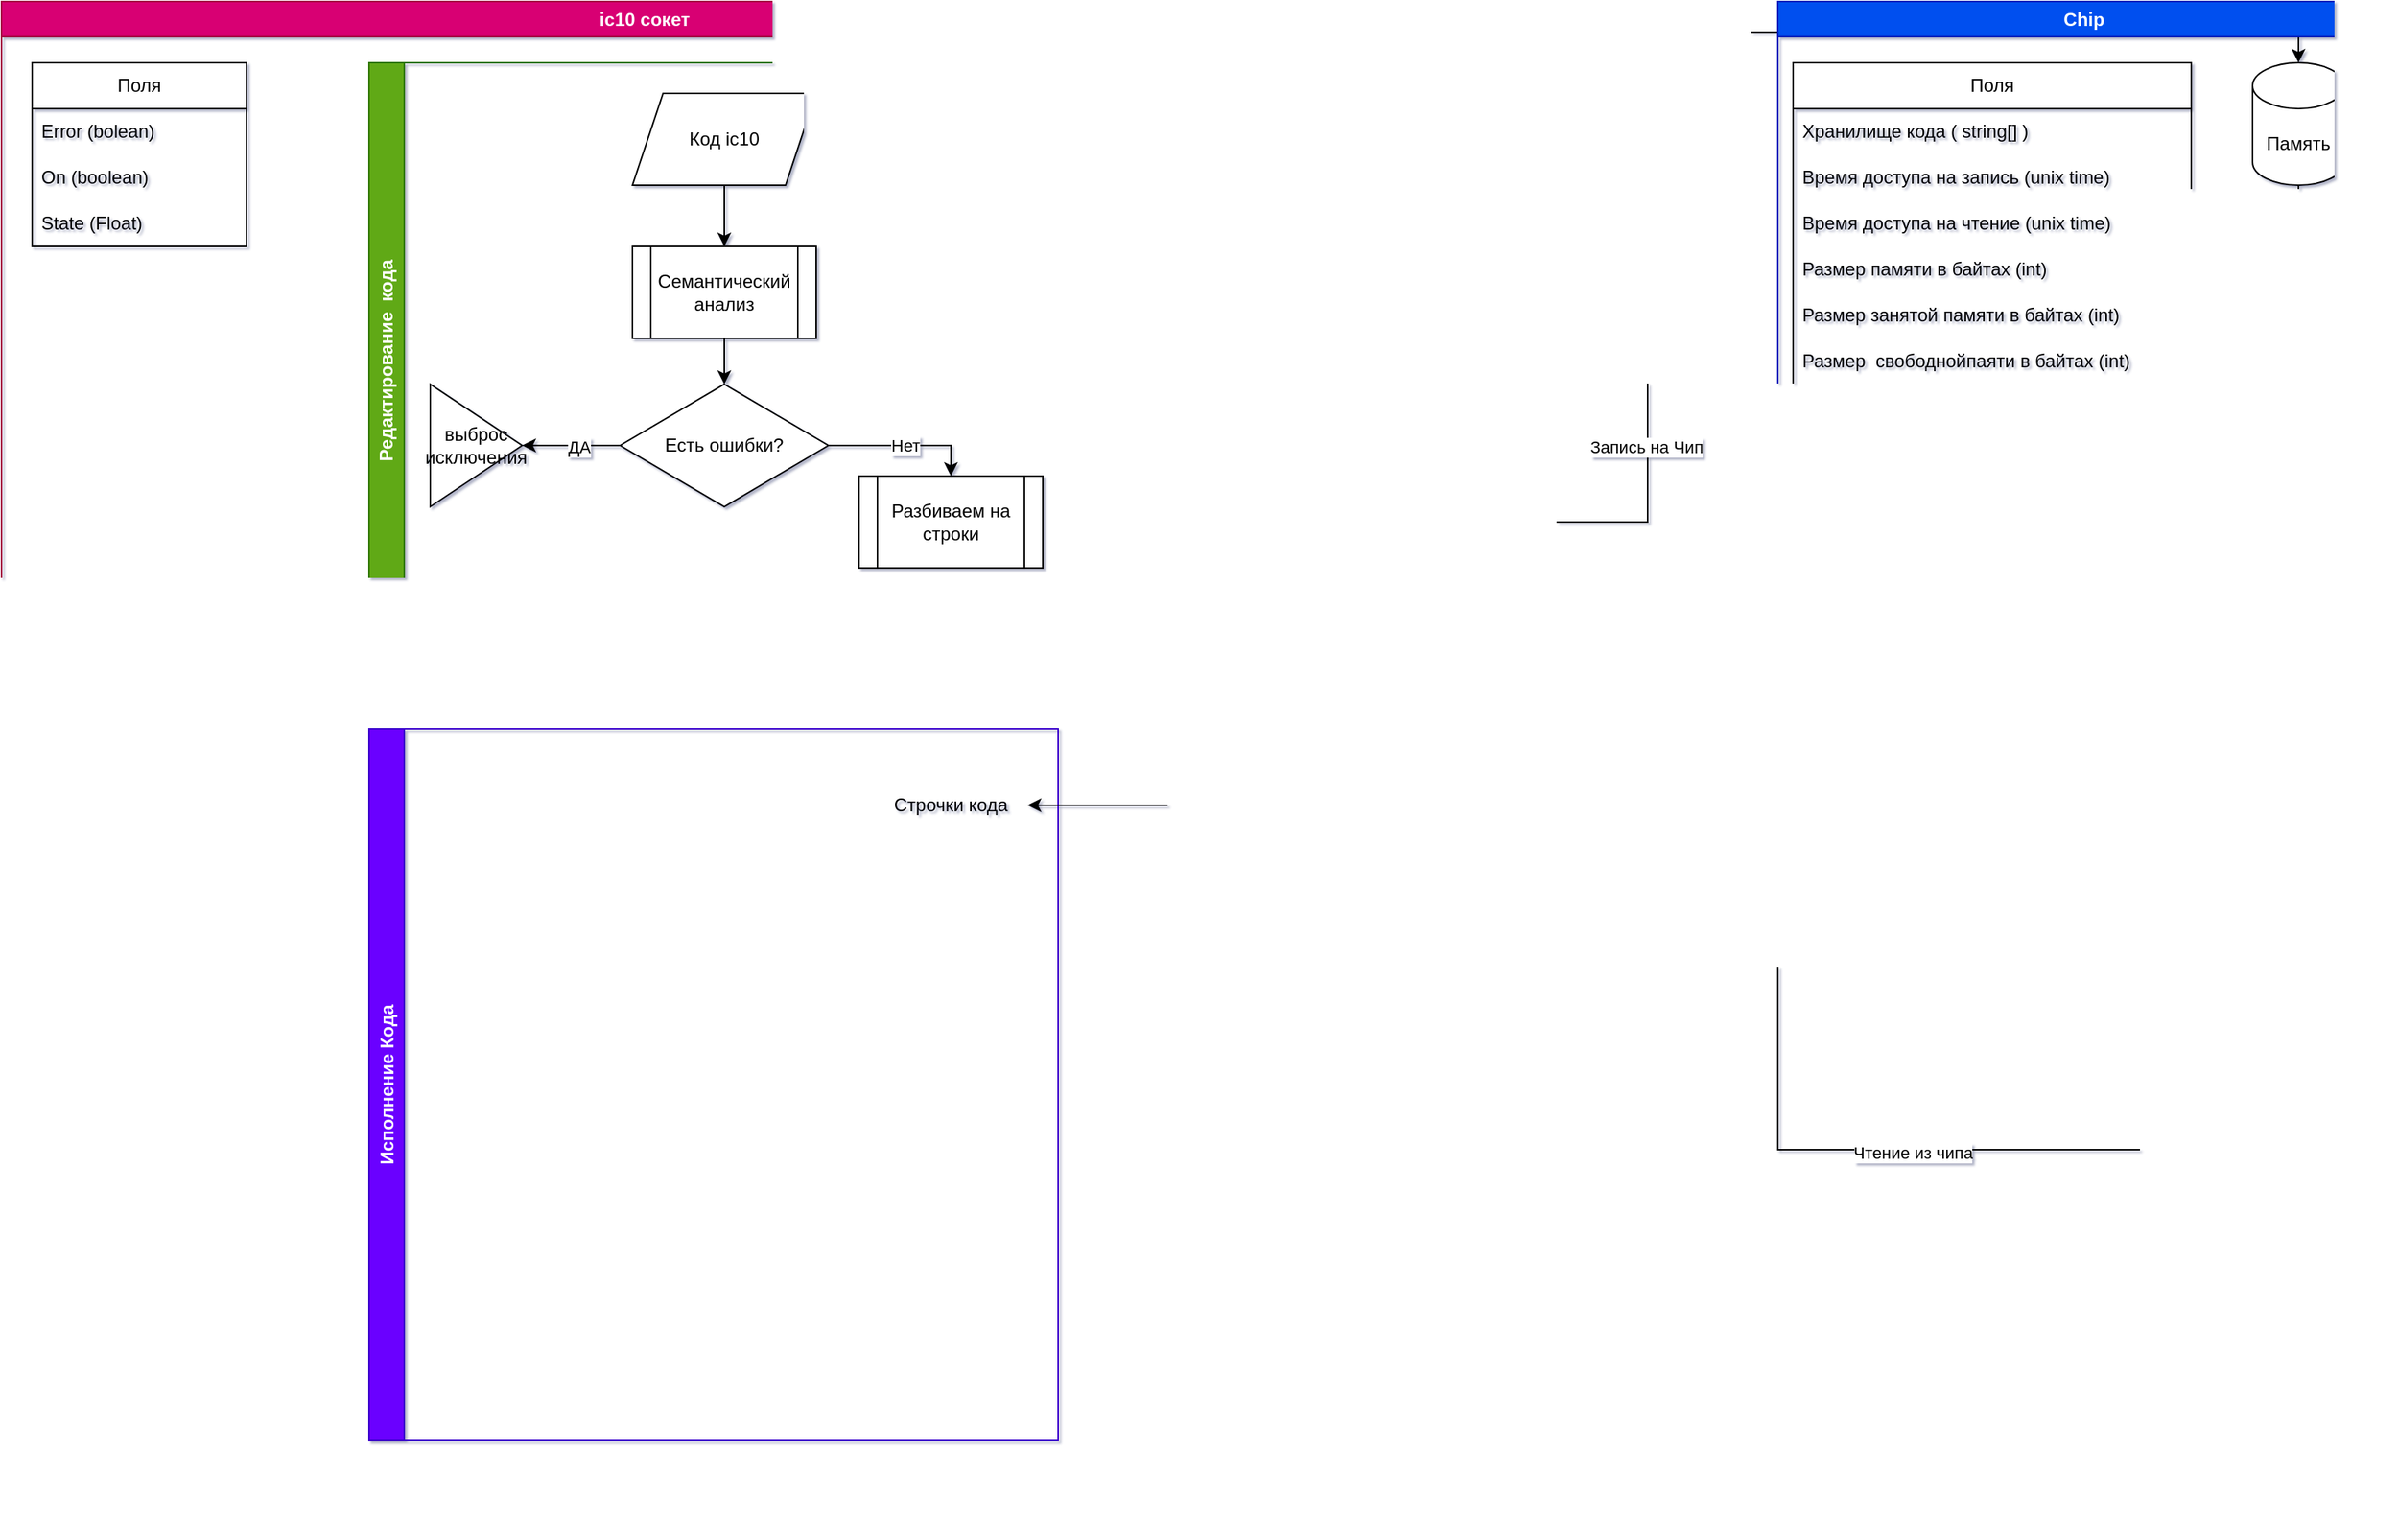 <mxfile version="24.7.17">
  <diagram name="Страница — 1" id="UjBPNbF5Juh3DCR17DNx">
    <mxGraphModel dx="988" dy="569" grid="1" gridSize="10" guides="1" tooltips="1" connect="1" arrows="1" fold="1" page="1" pageScale="1" pageWidth="10000" pageHeight="10000" math="0" shadow="1">
      <root>
        <mxCell id="0" />
        <mxCell id="1" parent="0" />
        <mxCell id="PQDEgTjOGFEBHPcHPmps-68" value="ic10 сокет" style="swimlane;whiteSpace=wrap;html=1;fillColor=#d80073;fontColor=#ffffff;strokeColor=#A50040;" parent="1" vertex="1">
          <mxGeometry x="40" y="50" width="840" height="1000" as="geometry">
            <mxRectangle x="40" y="40" width="100" height="30" as="alternateBounds" />
          </mxGeometry>
        </mxCell>
        <mxCell id="PQDEgTjOGFEBHPcHPmps-101" value="Поля" style="swimlane;fontStyle=0;childLayout=stackLayout;horizontal=1;startSize=30;horizontalStack=0;resizeParent=1;resizeParentMax=0;resizeLast=0;collapsible=1;marginBottom=0;whiteSpace=wrap;html=1;" parent="PQDEgTjOGFEBHPcHPmps-68" vertex="1">
          <mxGeometry x="20.0" y="40" width="140" height="120" as="geometry" />
        </mxCell>
        <mxCell id="PQDEgTjOGFEBHPcHPmps-102" value="Error (bolean)" style="text;strokeColor=none;fillColor=none;align=left;verticalAlign=middle;spacingLeft=4;spacingRight=4;overflow=hidden;points=[[0,0.5],[1,0.5]];portConstraint=eastwest;rotatable=0;whiteSpace=wrap;html=1;" parent="PQDEgTjOGFEBHPcHPmps-101" vertex="1">
          <mxGeometry y="30" width="140" height="30" as="geometry" />
        </mxCell>
        <mxCell id="PQDEgTjOGFEBHPcHPmps-103" value="On (boolean)" style="text;strokeColor=none;fillColor=none;align=left;verticalAlign=middle;spacingLeft=4;spacingRight=4;overflow=hidden;points=[[0,0.5],[1,0.5]];portConstraint=eastwest;rotatable=0;whiteSpace=wrap;html=1;" parent="PQDEgTjOGFEBHPcHPmps-101" vertex="1">
          <mxGeometry y="60" width="140" height="30" as="geometry" />
        </mxCell>
        <mxCell id="PQDEgTjOGFEBHPcHPmps-104" value="State (Float)" style="text;strokeColor=none;fillColor=none;align=left;verticalAlign=middle;spacingLeft=4;spacingRight=4;overflow=hidden;points=[[0,0.5],[1,0.5]];portConstraint=eastwest;rotatable=0;whiteSpace=wrap;html=1;" parent="PQDEgTjOGFEBHPcHPmps-101" vertex="1">
          <mxGeometry y="90" width="140" height="30" as="geometry" />
        </mxCell>
        <mxCell id="PQDEgTjOGFEBHPcHPmps-110" value="Редактирование&amp;nbsp; кода" style="swimlane;horizontal=0;whiteSpace=wrap;html=1;fillColor=#60a917;fontColor=#ffffff;strokeColor=#2D7600;" parent="PQDEgTjOGFEBHPcHPmps-68" vertex="1">
          <mxGeometry x="240" y="40" width="450" height="390" as="geometry" />
        </mxCell>
        <mxCell id="PQDEgTjOGFEBHPcHPmps-111" value="" style="edgeStyle=orthogonalEdgeStyle;rounded=0;orthogonalLoop=1;jettySize=auto;html=1;" parent="PQDEgTjOGFEBHPcHPmps-110" source="PQDEgTjOGFEBHPcHPmps-112" target="PQDEgTjOGFEBHPcHPmps-114" edge="1">
          <mxGeometry relative="1" as="geometry" />
        </mxCell>
        <mxCell id="PQDEgTjOGFEBHPcHPmps-112" value="Код ic10" style="shape=parallelogram;perimeter=parallelogramPerimeter;whiteSpace=wrap;html=1;fixedSize=1;" parent="PQDEgTjOGFEBHPcHPmps-110" vertex="1">
          <mxGeometry x="172.0" y="20" width="120" height="60" as="geometry" />
        </mxCell>
        <mxCell id="PQDEgTjOGFEBHPcHPmps-113" value="" style="edgeStyle=orthogonalEdgeStyle;rounded=0;orthogonalLoop=1;jettySize=auto;html=1;" parent="PQDEgTjOGFEBHPcHPmps-110" source="PQDEgTjOGFEBHPcHPmps-114" target="PQDEgTjOGFEBHPcHPmps-119" edge="1">
          <mxGeometry relative="1" as="geometry" />
        </mxCell>
        <mxCell id="PQDEgTjOGFEBHPcHPmps-114" value="Семантический анализ" style="shape=process;whiteSpace=wrap;html=1;backgroundOutline=1;" parent="PQDEgTjOGFEBHPcHPmps-110" vertex="1">
          <mxGeometry x="172.0" y="120" width="120" height="60" as="geometry" />
        </mxCell>
        <mxCell id="PQDEgTjOGFEBHPcHPmps-115" value="" style="edgeStyle=orthogonalEdgeStyle;rounded=0;orthogonalLoop=1;jettySize=auto;html=1;" parent="PQDEgTjOGFEBHPcHPmps-110" source="PQDEgTjOGFEBHPcHPmps-119" target="PQDEgTjOGFEBHPcHPmps-120" edge="1">
          <mxGeometry relative="1" as="geometry" />
        </mxCell>
        <mxCell id="PQDEgTjOGFEBHPcHPmps-116" value="ДА" style="edgeLabel;html=1;align=center;verticalAlign=middle;resizable=0;points=[];" parent="PQDEgTjOGFEBHPcHPmps-115" vertex="1" connectable="0">
          <mxGeometry x="-0.159" y="1" relative="1" as="geometry">
            <mxPoint as="offset" />
          </mxGeometry>
        </mxCell>
        <mxCell id="PQDEgTjOGFEBHPcHPmps-124" style="edgeStyle=orthogonalEdgeStyle;rounded=0;orthogonalLoop=1;jettySize=auto;html=1;entryX=0.5;entryY=0;entryDx=0;entryDy=0;" parent="PQDEgTjOGFEBHPcHPmps-110" source="PQDEgTjOGFEBHPcHPmps-119" target="PQDEgTjOGFEBHPcHPmps-121" edge="1">
          <mxGeometry relative="1" as="geometry" />
        </mxCell>
        <mxCell id="PQDEgTjOGFEBHPcHPmps-126" value="Нет" style="edgeLabel;html=1;align=center;verticalAlign=middle;resizable=0;points=[];" parent="PQDEgTjOGFEBHPcHPmps-124" vertex="1" connectable="0">
          <mxGeometry x="-0.015" relative="1" as="geometry">
            <mxPoint as="offset" />
          </mxGeometry>
        </mxCell>
        <mxCell id="PQDEgTjOGFEBHPcHPmps-119" value="Есть ошибки?" style="rhombus;whiteSpace=wrap;html=1;" parent="PQDEgTjOGFEBHPcHPmps-110" vertex="1">
          <mxGeometry x="164.0" y="210" width="136" height="80" as="geometry" />
        </mxCell>
        <mxCell id="PQDEgTjOGFEBHPcHPmps-120" value="выброс исключения" style="triangle;whiteSpace=wrap;html=1;" parent="PQDEgTjOGFEBHPcHPmps-110" vertex="1">
          <mxGeometry x="40.0" y="210" width="60" height="80" as="geometry" />
        </mxCell>
        <mxCell id="PQDEgTjOGFEBHPcHPmps-121" value="Разбиваем на строки" style="shape=process;whiteSpace=wrap;html=1;backgroundOutline=1;" parent="PQDEgTjOGFEBHPcHPmps-110" vertex="1">
          <mxGeometry x="320.0" y="270" width="120" height="60" as="geometry" />
        </mxCell>
        <mxCell id="PQDEgTjOGFEBHPcHPmps-127" value="Исполнение Кода" style="swimlane;horizontal=0;whiteSpace=wrap;html=1;fillColor=#6a00ff;fontColor=#ffffff;strokeColor=#3700CC;" parent="PQDEgTjOGFEBHPcHPmps-68" vertex="1">
          <mxGeometry x="240" y="475" width="450" height="465" as="geometry" />
        </mxCell>
        <mxCell id="PQDEgTjOGFEBHPcHPmps-129" value="Строчки кода" style="shape=parallelogram;perimeter=parallelogramPerimeter;whiteSpace=wrap;html=1;fixedSize=1;" parent="PQDEgTjOGFEBHPcHPmps-127" vertex="1">
          <mxGeometry x="320" y="20" width="120" height="60" as="geometry" />
        </mxCell>
        <mxCell id="PQDEgTjOGFEBHPcHPmps-122" value="" style="edgeStyle=orthogonalEdgeStyle;rounded=0;orthogonalLoop=1;jettySize=auto;html=1;entryX=0.5;entryY=0;entryDx=0;entryDy=0;entryPerimeter=0;" parent="1" source="PQDEgTjOGFEBHPcHPmps-121" target="PQDEgTjOGFEBHPcHPmps-96" edge="1">
          <mxGeometry relative="1" as="geometry">
            <mxPoint x="1170" y="1040" as="targetPoint" />
          </mxGeometry>
        </mxCell>
        <mxCell id="PQDEgTjOGFEBHPcHPmps-123" value="Запись на Чип" style="edgeLabel;html=1;align=center;verticalAlign=middle;resizable=0;points=[];" parent="PQDEgTjOGFEBHPcHPmps-122" vertex="1" connectable="0">
          <mxGeometry x="-0.234" y="1" relative="1" as="geometry">
            <mxPoint as="offset" />
          </mxGeometry>
        </mxCell>
        <mxCell id="PQDEgTjOGFEBHPcHPmps-128" style="edgeStyle=orthogonalEdgeStyle;rounded=0;orthogonalLoop=1;jettySize=auto;html=1;entryX=1;entryY=0.5;entryDx=0;entryDy=0;" parent="1" source="PQDEgTjOGFEBHPcHPmps-96" target="PQDEgTjOGFEBHPcHPmps-129" edge="1">
          <mxGeometry relative="1" as="geometry">
            <mxPoint x="1200" y="800" as="targetPoint" />
            <Array as="points">
              <mxPoint x="1200" y="800" />
            </Array>
          </mxGeometry>
        </mxCell>
        <mxCell id="PQDEgTjOGFEBHPcHPmps-130" value="Чтение из чипа" style="edgeLabel;html=1;align=center;verticalAlign=middle;resizable=0;points=[];" parent="PQDEgTjOGFEBHPcHPmps-128" vertex="1" connectable="0">
          <mxGeometry x="0.141" y="2" relative="1" as="geometry">
            <mxPoint x="79" as="offset" />
          </mxGeometry>
        </mxCell>
        <mxCell id="PQDEgTjOGFEBHPcHPmps-105" value="Chip" style="swimlane;whiteSpace=wrap;html=1;fillColor=#0050ef;fontColor=#ffffff;strokeColor=#001DBC;" parent="1" vertex="1">
          <mxGeometry x="1200" y="50" width="400" height="350" as="geometry" />
        </mxCell>
        <mxCell id="PQDEgTjOGFEBHPcHPmps-96" value="Память" style="shape=cylinder3;whiteSpace=wrap;html=1;boundedLbl=1;backgroundOutline=1;size=15;" parent="PQDEgTjOGFEBHPcHPmps-105" vertex="1">
          <mxGeometry x="310" y="40" width="60" height="80" as="geometry" />
        </mxCell>
        <mxCell id="PQDEgTjOGFEBHPcHPmps-106" value="Поля" style="swimlane;fontStyle=0;childLayout=stackLayout;horizontal=1;startSize=30;horizontalStack=0;resizeParent=1;resizeParentMax=0;resizeLast=0;collapsible=1;marginBottom=0;whiteSpace=wrap;html=1;" parent="PQDEgTjOGFEBHPcHPmps-105" vertex="1">
          <mxGeometry x="10" y="40" width="260" height="210" as="geometry">
            <mxRectangle x="10" y="40" width="60" height="30" as="alternateBounds" />
          </mxGeometry>
        </mxCell>
        <mxCell id="PQDEgTjOGFEBHPcHPmps-107" value="Хранилище кода ( string[] )" style="text;strokeColor=none;fillColor=none;align=left;verticalAlign=middle;spacingLeft=4;spacingRight=4;overflow=hidden;points=[[0,0.5],[1,0.5]];portConstraint=eastwest;rotatable=0;whiteSpace=wrap;html=1;" parent="PQDEgTjOGFEBHPcHPmps-106" vertex="1">
          <mxGeometry y="30" width="260" height="30" as="geometry" />
        </mxCell>
        <mxCell id="PQDEgTjOGFEBHPcHPmps-108" value="Время доступа на запись (unix time)" style="text;strokeColor=none;fillColor=none;align=left;verticalAlign=middle;spacingLeft=4;spacingRight=4;overflow=hidden;points=[[0,0.5],[1,0.5]];portConstraint=eastwest;rotatable=0;whiteSpace=wrap;html=1;" parent="PQDEgTjOGFEBHPcHPmps-106" vertex="1">
          <mxGeometry y="60" width="260" height="30" as="geometry" />
        </mxCell>
        <mxCell id="PQDEgTjOGFEBHPcHPmps-109" value="Время доступа на чтение (unix time)" style="text;strokeColor=none;fillColor=none;align=left;verticalAlign=middle;spacingLeft=4;spacingRight=4;overflow=hidden;points=[[0,0.5],[1,0.5]];portConstraint=eastwest;rotatable=0;whiteSpace=wrap;html=1;" parent="PQDEgTjOGFEBHPcHPmps-106" vertex="1">
          <mxGeometry y="90" width="260" height="30" as="geometry" />
        </mxCell>
        <mxCell id="8Jj1kp_gW38Pqj7xpFes-14" value="Размер памяти в байтах (int)" style="text;strokeColor=none;fillColor=none;align=left;verticalAlign=middle;spacingLeft=4;spacingRight=4;overflow=hidden;points=[[0,0.5],[1,0.5]];portConstraint=eastwest;rotatable=0;whiteSpace=wrap;html=1;" vertex="1" parent="PQDEgTjOGFEBHPcHPmps-106">
          <mxGeometry y="120" width="260" height="30" as="geometry" />
        </mxCell>
        <mxCell id="8Jj1kp_gW38Pqj7xpFes-22" value="Размер занятой памяти в байтах (int)" style="text;strokeColor=none;fillColor=none;align=left;verticalAlign=middle;spacingLeft=4;spacingRight=4;overflow=hidden;points=[[0,0.5],[1,0.5]];portConstraint=eastwest;rotatable=0;whiteSpace=wrap;html=1;" vertex="1" parent="PQDEgTjOGFEBHPcHPmps-106">
          <mxGeometry y="150" width="260" height="30" as="geometry" />
        </mxCell>
        <mxCell id="8Jj1kp_gW38Pqj7xpFes-23" value="Размер&amp;nbsp; свободнойпаяти в байтах (int)" style="text;strokeColor=none;fillColor=none;align=left;verticalAlign=middle;spacingLeft=4;spacingRight=4;overflow=hidden;points=[[0,0.5],[1,0.5]];portConstraint=eastwest;rotatable=0;whiteSpace=wrap;html=1;" vertex="1" parent="PQDEgTjOGFEBHPcHPmps-106">
          <mxGeometry y="180" width="260" height="30" as="geometry" />
        </mxCell>
      </root>
    </mxGraphModel>
  </diagram>
</mxfile>
